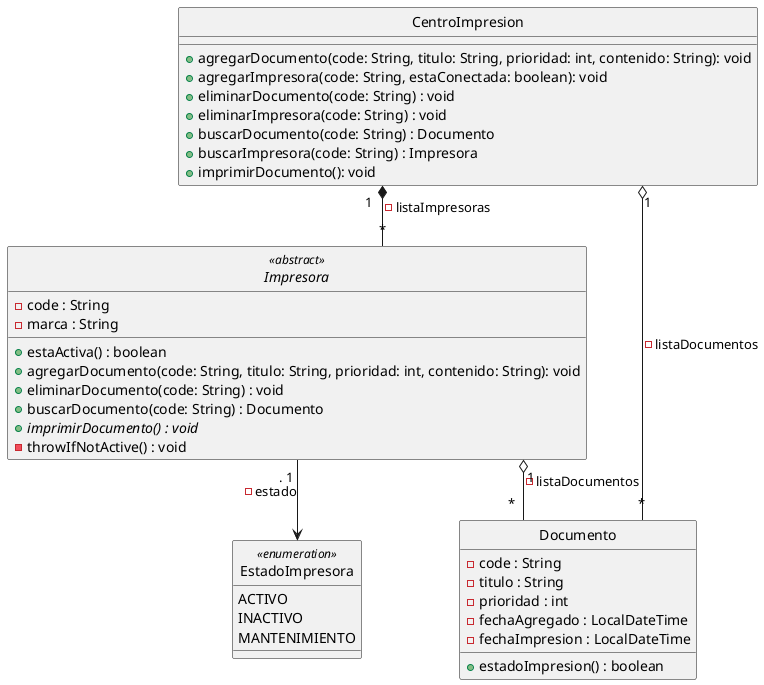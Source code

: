 @startuml Diagrama

skinparam Linetype ortho
skinparam style strictuml

class CentroImpresion {
    +agregarDocumento(code: String, titulo: String, prioridad: int, contenido: String): void
    +agregarImpresora(code: String, estaConectada: boolean): void
    +eliminarDocumento(code: String) : void
    +eliminarImpresora(code: String) : void
    +buscarDocumento(code: String) : Documento
    +buscarImpresora(code: String) : Impresora
    +imprimirDocumento(): void
}

enum EstadoImpresora <<enumeration>> {
    ACTIVO
    INACTIVO
    MANTENIMIENTO
}

abstract class Impresora <<abstract>> {
    -code : String
    -marca : String
    +estaActiva() : boolean
    +agregarDocumento(code: String, titulo: String, prioridad: int, contenido: String): void
    +eliminarDocumento(code: String) : void
    +buscarDocumento(code: String) : Documento
    +<i>imprimirDocumento() : void
    -throwIfNotActive() : void
}

class Documento {
    -code : String
    -titulo : String
    -prioridad : int
    -fechaAgregado : LocalDateTime
    -fechaImpresion : LocalDateTime
    +estadoImpresion() : boolean
}

CentroImpresion " 1 " o-- " * " Documento : -listaDocumentos
CentroImpresion " 1 " *-- " * " Impresora : -listaImpresoras
Impresora " 1 " o-- " * " Documento : -listaDocumentos

Impresora ". 1 " --> EstadoImpresora : -estado
@enduml